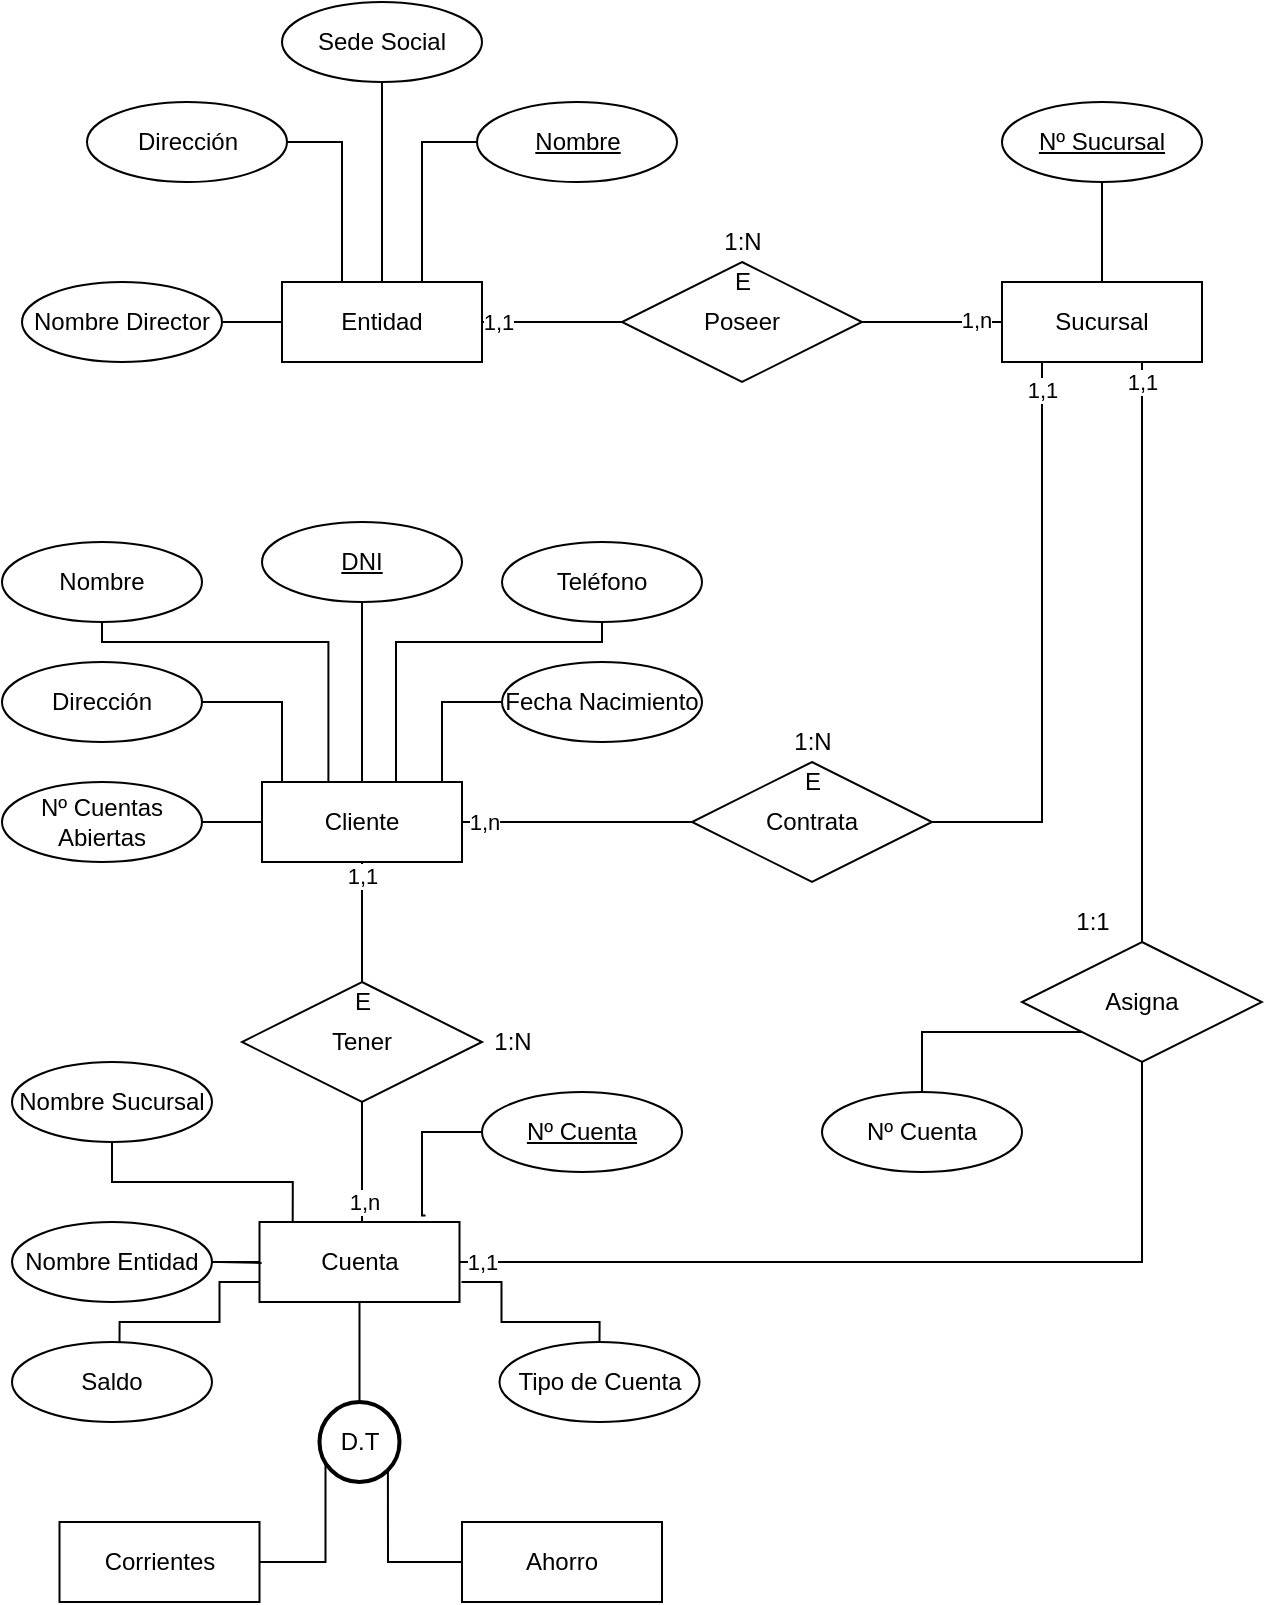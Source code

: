 <mxfile version="15.4.0" type="device"><diagram id="XCGAloLtSi7rDqqJteD5" name="Página-1"><mxGraphModel dx="2062" dy="822" grid="1" gridSize="10" guides="1" tooltips="1" connect="1" arrows="1" fold="1" page="1" pageScale="1" pageWidth="827" pageHeight="1169" math="0" shadow="0"><root><mxCell id="0"/><mxCell id="1" parent="0"/><mxCell id="G-fPauZQuuvaghsn9tJd-18" value="" style="edgeStyle=orthogonalEdgeStyle;rounded=0;orthogonalLoop=1;jettySize=auto;html=1;endArrow=none;endFill=0;" edge="1" parent="1" source="G-fPauZQuuvaghsn9tJd-1" target="G-fPauZQuuvaghsn9tJd-17"><mxGeometry relative="1" as="geometry"/></mxCell><mxCell id="G-fPauZQuuvaghsn9tJd-23" value="1,1" style="edgeLabel;html=1;align=center;verticalAlign=middle;resizable=0;points=[];" vertex="1" connectable="0" parent="G-fPauZQuuvaghsn9tJd-18"><mxGeometry x="-0.785" relative="1" as="geometry"><mxPoint as="offset"/></mxGeometry></mxCell><mxCell id="G-fPauZQuuvaghsn9tJd-32" value="" style="edgeStyle=orthogonalEdgeStyle;rounded=0;orthogonalLoop=1;jettySize=auto;html=1;endArrow=none;endFill=0;entryX=0;entryY=0.5;entryDx=0;entryDy=0;" edge="1" parent="1" source="G-fPauZQuuvaghsn9tJd-1" target="G-fPauZQuuvaghsn9tJd-29"><mxGeometry relative="1" as="geometry"><Array as="points"><mxPoint x="210" y="70"/></Array></mxGeometry></mxCell><mxCell id="G-fPauZQuuvaghsn9tJd-1" value="Entidad" style="whiteSpace=wrap;html=1;align=center;" vertex="1" parent="1"><mxGeometry x="140" y="140" width="100" height="40" as="geometry"/></mxCell><mxCell id="G-fPauZQuuvaghsn9tJd-2" value="Cliente" style="whiteSpace=wrap;html=1;align=center;" vertex="1" parent="1"><mxGeometry x="130" y="390" width="100" height="40" as="geometry"/></mxCell><mxCell id="G-fPauZQuuvaghsn9tJd-13" value="" style="edgeStyle=orthogonalEdgeStyle;rounded=0;orthogonalLoop=1;jettySize=auto;html=1;endArrow=none;endFill=0;entryX=0.5;entryY=1;entryDx=0;entryDy=0;" edge="1" parent="1" source="G-fPauZQuuvaghsn9tJd-3" target="G-fPauZQuuvaghsn9tJd-10"><mxGeometry relative="1" as="geometry"><mxPoint x="178.75" y="570" as="targetPoint"/><Array as="points"><mxPoint x="180" y="590"/><mxPoint x="180" y="590"/></Array></mxGeometry></mxCell><mxCell id="G-fPauZQuuvaghsn9tJd-14" value="1,n" style="edgeLabel;html=1;align=center;verticalAlign=middle;resizable=0;points=[];" vertex="1" connectable="0" parent="G-fPauZQuuvaghsn9tJd-13"><mxGeometry x="-0.642" y="-1" relative="1" as="geometry"><mxPoint as="offset"/></mxGeometry></mxCell><mxCell id="G-fPauZQuuvaghsn9tJd-21" value="" style="edgeStyle=orthogonalEdgeStyle;rounded=0;orthogonalLoop=1;jettySize=auto;html=1;endArrow=none;endFill=0;exitX=0.83;exitY=-0.08;exitDx=0;exitDy=0;exitPerimeter=0;" edge="1" parent="1" source="G-fPauZQuuvaghsn9tJd-3" target="G-fPauZQuuvaghsn9tJd-20"><mxGeometry relative="1" as="geometry"><Array as="points"><mxPoint x="210" y="607"/><mxPoint x="210" y="565"/></Array></mxGeometry></mxCell><mxCell id="G-fPauZQuuvaghsn9tJd-3" value="Cuenta" style="whiteSpace=wrap;html=1;align=center;" vertex="1" parent="1"><mxGeometry x="128.75" y="610" width="100" height="40" as="geometry"/></mxCell><mxCell id="G-fPauZQuuvaghsn9tJd-5" value="" style="edgeStyle=orthogonalEdgeStyle;rounded=0;orthogonalLoop=1;jettySize=auto;html=1;endArrow=none;endFill=0;exitX=0.5;exitY=0;exitDx=0;exitDy=0;exitPerimeter=0;" edge="1" parent="1" source="G-fPauZQuuvaghsn9tJd-57" target="G-fPauZQuuvaghsn9tJd-3"><mxGeometry relative="1" as="geometry"><mxPoint x="178.75" y="680" as="sourcePoint"/></mxGeometry></mxCell><mxCell id="G-fPauZQuuvaghsn9tJd-9" style="edgeStyle=orthogonalEdgeStyle;rounded=0;orthogonalLoop=1;jettySize=auto;html=1;endArrow=none;endFill=0;entryX=0.045;entryY=0.737;entryDx=0;entryDy=0;entryPerimeter=0;" edge="1" parent="1" source="G-fPauZQuuvaghsn9tJd-6" target="G-fPauZQuuvaghsn9tJd-57"><mxGeometry relative="1" as="geometry"><mxPoint x="162.22" y="722.24" as="targetPoint"/><Array as="points"><mxPoint x="81.75" y="780"/><mxPoint x="161.75" y="780"/><mxPoint x="161.75" y="729"/><mxPoint x="160.75" y="729"/></Array></mxGeometry></mxCell><mxCell id="G-fPauZQuuvaghsn9tJd-6" value="Corrientes" style="whiteSpace=wrap;html=1;align=center;" vertex="1" parent="1"><mxGeometry x="28.75" y="760" width="100" height="40" as="geometry"/></mxCell><mxCell id="G-fPauZQuuvaghsn9tJd-8" value="" style="edgeStyle=orthogonalEdgeStyle;rounded=0;orthogonalLoop=1;jettySize=auto;html=1;endArrow=none;endFill=0;exitX=0.435;exitY=0.025;exitDx=0;exitDy=0;exitPerimeter=0;entryX=0.855;entryY=0.855;entryDx=0;entryDy=0;entryPerimeter=0;" edge="1" parent="1" source="G-fPauZQuuvaghsn9tJd-7" target="G-fPauZQuuvaghsn9tJd-57"><mxGeometry relative="1" as="geometry"><mxPoint x="196.705" y="720.26" as="targetPoint"/><Array as="points"><mxPoint x="269.75" y="780"/><mxPoint x="192.75" y="780"/></Array></mxGeometry></mxCell><mxCell id="G-fPauZQuuvaghsn9tJd-7" value="Ahorro" style="whiteSpace=wrap;html=1;align=center;" vertex="1" parent="1"><mxGeometry x="230" y="760" width="100" height="40" as="geometry"/></mxCell><mxCell id="G-fPauZQuuvaghsn9tJd-11" value="" style="edgeStyle=orthogonalEdgeStyle;rounded=0;orthogonalLoop=1;jettySize=auto;html=1;endArrow=none;endFill=0;exitX=0.5;exitY=0;exitDx=0;exitDy=0;" edge="1" parent="1" source="G-fPauZQuuvaghsn9tJd-10" target="G-fPauZQuuvaghsn9tJd-2"><mxGeometry relative="1" as="geometry"/></mxCell><mxCell id="G-fPauZQuuvaghsn9tJd-15" value="1,1" style="edgeLabel;html=1;align=center;verticalAlign=middle;resizable=0;points=[];" vertex="1" connectable="0" parent="G-fPauZQuuvaghsn9tJd-11"><mxGeometry x="0.767" relative="1" as="geometry"><mxPoint as="offset"/></mxGeometry></mxCell><mxCell id="G-fPauZQuuvaghsn9tJd-10" value="Tener" style="shape=rhombus;perimeter=rhombusPerimeter;whiteSpace=wrap;html=1;align=center;" vertex="1" parent="1"><mxGeometry x="120" y="490" width="120" height="60" as="geometry"/></mxCell><mxCell id="G-fPauZQuuvaghsn9tJd-19" value="" style="edgeStyle=orthogonalEdgeStyle;rounded=0;orthogonalLoop=1;jettySize=auto;html=1;endArrow=none;endFill=0;" edge="1" parent="1" source="G-fPauZQuuvaghsn9tJd-16" target="G-fPauZQuuvaghsn9tJd-17"><mxGeometry relative="1" as="geometry"/></mxCell><mxCell id="G-fPauZQuuvaghsn9tJd-22" value="1,n" style="edgeLabel;html=1;align=center;verticalAlign=middle;resizable=0;points=[];" vertex="1" connectable="0" parent="G-fPauZQuuvaghsn9tJd-19"><mxGeometry x="-0.63" y="-1" relative="1" as="geometry"><mxPoint as="offset"/></mxGeometry></mxCell><mxCell id="G-fPauZQuuvaghsn9tJd-16" value="Sucursal" style="whiteSpace=wrap;html=1;align=center;" vertex="1" parent="1"><mxGeometry x="500" y="140" width="100" height="40" as="geometry"/></mxCell><mxCell id="G-fPauZQuuvaghsn9tJd-17" value="Poseer" style="shape=rhombus;perimeter=rhombusPerimeter;whiteSpace=wrap;html=1;align=center;" vertex="1" parent="1"><mxGeometry x="310" y="130" width="120" height="60" as="geometry"/></mxCell><mxCell id="G-fPauZQuuvaghsn9tJd-20" value="Nº Cuenta" style="ellipse;whiteSpace=wrap;html=1;align=center;fontStyle=4;" vertex="1" parent="1"><mxGeometry x="240" y="545" width="100" height="40" as="geometry"/></mxCell><mxCell id="G-fPauZQuuvaghsn9tJd-24" value="1:N" style="text;html=1;align=center;verticalAlign=middle;resizable=0;points=[];autosize=1;strokeColor=none;fillColor=none;" vertex="1" parent="1"><mxGeometry x="355" y="110" width="30" height="20" as="geometry"/></mxCell><mxCell id="G-fPauZQuuvaghsn9tJd-25" value="1:N" style="text;html=1;align=center;verticalAlign=middle;resizable=0;points=[];autosize=1;strokeColor=none;fillColor=none;" vertex="1" parent="1"><mxGeometry x="240" y="510" width="30" height="20" as="geometry"/></mxCell><mxCell id="G-fPauZQuuvaghsn9tJd-33" style="edgeStyle=orthogonalEdgeStyle;rounded=0;orthogonalLoop=1;jettySize=auto;html=1;entryX=0.5;entryY=0;entryDx=0;entryDy=0;endArrow=none;endFill=0;exitX=0.5;exitY=1;exitDx=0;exitDy=0;" edge="1" parent="1" source="G-fPauZQuuvaghsn9tJd-28" target="G-fPauZQuuvaghsn9tJd-1"><mxGeometry relative="1" as="geometry"><Array as="points"><mxPoint x="190" y="40"/></Array></mxGeometry></mxCell><mxCell id="G-fPauZQuuvaghsn9tJd-28" value="Sede Social" style="ellipse;whiteSpace=wrap;html=1;align=center;" vertex="1" parent="1"><mxGeometry x="140" width="100" height="40" as="geometry"/></mxCell><mxCell id="G-fPauZQuuvaghsn9tJd-29" value="&lt;u&gt;Nombre&lt;/u&gt;" style="ellipse;whiteSpace=wrap;html=1;align=center;" vertex="1" parent="1"><mxGeometry x="237.5" y="50" width="100" height="40" as="geometry"/></mxCell><mxCell id="G-fPauZQuuvaghsn9tJd-31" value="" style="edgeStyle=orthogonalEdgeStyle;rounded=0;orthogonalLoop=1;jettySize=auto;html=1;endArrow=none;endFill=0;" edge="1" parent="1" source="G-fPauZQuuvaghsn9tJd-30" target="G-fPauZQuuvaghsn9tJd-16"><mxGeometry relative="1" as="geometry"/></mxCell><mxCell id="G-fPauZQuuvaghsn9tJd-30" value="Nº Sucursal" style="ellipse;whiteSpace=wrap;html=1;align=center;fontStyle=4;" vertex="1" parent="1"><mxGeometry x="500" y="50" width="100" height="40" as="geometry"/></mxCell><mxCell id="G-fPauZQuuvaghsn9tJd-35" value="" style="edgeStyle=orthogonalEdgeStyle;rounded=0;orthogonalLoop=1;jettySize=auto;html=1;endArrow=none;endFill=0;" edge="1" parent="1" source="G-fPauZQuuvaghsn9tJd-34" target="G-fPauZQuuvaghsn9tJd-1"><mxGeometry relative="1" as="geometry"><Array as="points"><mxPoint x="170" y="70"/></Array></mxGeometry></mxCell><mxCell id="G-fPauZQuuvaghsn9tJd-34" value="Dirección" style="ellipse;whiteSpace=wrap;html=1;align=center;" vertex="1" parent="1"><mxGeometry x="42.5" y="50" width="100" height="40" as="geometry"/></mxCell><mxCell id="G-fPauZQuuvaghsn9tJd-37" style="edgeStyle=orthogonalEdgeStyle;rounded=0;orthogonalLoop=1;jettySize=auto;html=1;entryX=0;entryY=0.5;entryDx=0;entryDy=0;endArrow=none;endFill=0;" edge="1" parent="1" source="G-fPauZQuuvaghsn9tJd-36" target="G-fPauZQuuvaghsn9tJd-1"><mxGeometry relative="1" as="geometry"/></mxCell><mxCell id="G-fPauZQuuvaghsn9tJd-36" value="Nombre Director" style="ellipse;whiteSpace=wrap;html=1;align=center;" vertex="1" parent="1"><mxGeometry x="10" y="140" width="100" height="40" as="geometry"/></mxCell><mxCell id="G-fPauZQuuvaghsn9tJd-39" value="" style="edgeStyle=orthogonalEdgeStyle;rounded=0;orthogonalLoop=1;jettySize=auto;html=1;endArrow=none;endFill=0;" edge="1" parent="1" source="G-fPauZQuuvaghsn9tJd-38" target="G-fPauZQuuvaghsn9tJd-2"><mxGeometry relative="1" as="geometry"/></mxCell><mxCell id="G-fPauZQuuvaghsn9tJd-63" value="1,n" style="edgeLabel;html=1;align=center;verticalAlign=middle;resizable=0;points=[];" vertex="1" connectable="0" parent="G-fPauZQuuvaghsn9tJd-39"><mxGeometry x="0.806" relative="1" as="geometry"><mxPoint as="offset"/></mxGeometry></mxCell><mxCell id="G-fPauZQuuvaghsn9tJd-40" style="edgeStyle=orthogonalEdgeStyle;rounded=0;orthogonalLoop=1;jettySize=auto;html=1;endArrow=none;endFill=0;" edge="1" parent="1" source="G-fPauZQuuvaghsn9tJd-38"><mxGeometry relative="1" as="geometry"><mxPoint x="520" y="180" as="targetPoint"/><Array as="points"><mxPoint x="520" y="410"/><mxPoint x="520" y="180"/></Array></mxGeometry></mxCell><mxCell id="G-fPauZQuuvaghsn9tJd-62" value="1,1" style="edgeLabel;html=1;align=center;verticalAlign=middle;resizable=0;points=[];" vertex="1" connectable="0" parent="G-fPauZQuuvaghsn9tJd-40"><mxGeometry x="0.852" y="-1" relative="1" as="geometry"><mxPoint x="-1" y="-7" as="offset"/></mxGeometry></mxCell><mxCell id="G-fPauZQuuvaghsn9tJd-38" value="Contrata" style="shape=rhombus;perimeter=rhombusPerimeter;whiteSpace=wrap;html=1;align=center;" vertex="1" parent="1"><mxGeometry x="345" y="380" width="120" height="60" as="geometry"/></mxCell><mxCell id="G-fPauZQuuvaghsn9tJd-47" style="edgeStyle=orthogonalEdgeStyle;rounded=0;orthogonalLoop=1;jettySize=auto;html=1;entryX=0.75;entryY=0;entryDx=0;entryDy=0;endArrow=none;endFill=0;exitX=0;exitY=0.5;exitDx=0;exitDy=0;" edge="1" parent="1" source="G-fPauZQuuvaghsn9tJd-41" target="G-fPauZQuuvaghsn9tJd-2"><mxGeometry relative="1" as="geometry"><Array as="points"><mxPoint x="220" y="350"/><mxPoint x="220" y="390"/></Array></mxGeometry></mxCell><mxCell id="G-fPauZQuuvaghsn9tJd-41" value="Fecha Nacimiento" style="ellipse;whiteSpace=wrap;html=1;align=center;" vertex="1" parent="1"><mxGeometry x="250" y="330" width="100" height="40" as="geometry"/></mxCell><mxCell id="G-fPauZQuuvaghsn9tJd-45" style="edgeStyle=orthogonalEdgeStyle;rounded=0;orthogonalLoop=1;jettySize=auto;html=1;entryX=0.147;entryY=0.023;entryDx=0;entryDy=0;entryPerimeter=0;endArrow=none;endFill=0;" edge="1" parent="1" source="G-fPauZQuuvaghsn9tJd-42" target="G-fPauZQuuvaghsn9tJd-2"><mxGeometry relative="1" as="geometry"><Array as="points"><mxPoint x="140" y="350"/><mxPoint x="140" y="390"/><mxPoint x="145" y="390"/></Array></mxGeometry></mxCell><mxCell id="G-fPauZQuuvaghsn9tJd-42" value="Dirección" style="ellipse;whiteSpace=wrap;html=1;align=center;" vertex="1" parent="1"><mxGeometry y="330" width="100" height="40" as="geometry"/></mxCell><mxCell id="G-fPauZQuuvaghsn9tJd-46" value="" style="edgeStyle=orthogonalEdgeStyle;rounded=0;orthogonalLoop=1;jettySize=auto;html=1;endArrow=none;endFill=0;" edge="1" parent="1" source="G-fPauZQuuvaghsn9tJd-43" target="G-fPauZQuuvaghsn9tJd-2"><mxGeometry relative="1" as="geometry"/></mxCell><mxCell id="G-fPauZQuuvaghsn9tJd-43" value="DNI" style="ellipse;whiteSpace=wrap;html=1;align=center;fontStyle=4;" vertex="1" parent="1"><mxGeometry x="130" y="260" width="100" height="40" as="geometry"/></mxCell><mxCell id="G-fPauZQuuvaghsn9tJd-48" value="" style="edgeStyle=orthogonalEdgeStyle;rounded=0;orthogonalLoop=1;jettySize=auto;html=1;endArrow=none;endFill=0;" edge="1" parent="1" source="G-fPauZQuuvaghsn9tJd-44" target="G-fPauZQuuvaghsn9tJd-2"><mxGeometry relative="1" as="geometry"/></mxCell><mxCell id="G-fPauZQuuvaghsn9tJd-44" value="Nº Cuentas Abiertas" style="ellipse;whiteSpace=wrap;html=1;align=center;" vertex="1" parent="1"><mxGeometry y="390" width="100" height="40" as="geometry"/></mxCell><mxCell id="G-fPauZQuuvaghsn9tJd-50" value="" style="edgeStyle=orthogonalEdgeStyle;rounded=0;orthogonalLoop=1;jettySize=auto;html=1;endArrow=none;endFill=0;" edge="1" parent="1" target="G-fPauZQuuvaghsn9tJd-3"><mxGeometry relative="1" as="geometry"><mxPoint x="108.75" y="630" as="sourcePoint"/></mxGeometry></mxCell><mxCell id="G-fPauZQuuvaghsn9tJd-66" value="" style="edgeStyle=orthogonalEdgeStyle;rounded=0;orthogonalLoop=1;jettySize=auto;html=1;endArrow=none;endFill=0;" edge="1" parent="1" source="G-fPauZQuuvaghsn9tJd-49" target="G-fPauZQuuvaghsn9tJd-3"><mxGeometry relative="1" as="geometry"/></mxCell><mxCell id="G-fPauZQuuvaghsn9tJd-49" value="Nombre Entidad" style="ellipse;whiteSpace=wrap;html=1;align=center;" vertex="1" parent="1"><mxGeometry x="5" y="610" width="100" height="40" as="geometry"/></mxCell><mxCell id="G-fPauZQuuvaghsn9tJd-52" style="edgeStyle=orthogonalEdgeStyle;rounded=0;orthogonalLoop=1;jettySize=auto;html=1;entryX=1;entryY=0.75;entryDx=0;entryDy=0;endArrow=none;endFill=0;exitX=0.5;exitY=0;exitDx=0;exitDy=0;" edge="1" parent="1" source="G-fPauZQuuvaghsn9tJd-51"><mxGeometry relative="1" as="geometry"><mxPoint x="339.75" y="670" as="sourcePoint"/><mxPoint x="229.75" y="640" as="targetPoint"/><Array as="points"><mxPoint x="298.75" y="660"/><mxPoint x="249.75" y="660"/><mxPoint x="249.75" y="640"/></Array></mxGeometry></mxCell><mxCell id="G-fPauZQuuvaghsn9tJd-51" value="Tipo de Cuenta" style="ellipse;whiteSpace=wrap;html=1;align=center;" vertex="1" parent="1"><mxGeometry x="248.75" y="670" width="100" height="40" as="geometry"/></mxCell><mxCell id="G-fPauZQuuvaghsn9tJd-54" style="edgeStyle=orthogonalEdgeStyle;rounded=0;orthogonalLoop=1;jettySize=auto;html=1;entryX=0;entryY=0.75;entryDx=0;entryDy=0;endArrow=none;endFill=0;exitX=0.5;exitY=0;exitDx=0;exitDy=0;" edge="1" parent="1" target="G-fPauZQuuvaghsn9tJd-3"><mxGeometry relative="1" as="geometry"><mxPoint x="58.75" y="670" as="sourcePoint"/><Array as="points"><mxPoint x="58.75" y="660"/><mxPoint x="108.75" y="660"/><mxPoint x="108.75" y="640"/></Array></mxGeometry></mxCell><mxCell id="G-fPauZQuuvaghsn9tJd-53" value="Saldo" style="ellipse;whiteSpace=wrap;html=1;align=center;" vertex="1" parent="1"><mxGeometry x="5" y="670" width="100" height="40" as="geometry"/></mxCell><mxCell id="G-fPauZQuuvaghsn9tJd-56" style="edgeStyle=orthogonalEdgeStyle;rounded=0;orthogonalLoop=1;jettySize=auto;html=1;entryX=0.166;entryY=0.011;entryDx=0;entryDy=0;entryPerimeter=0;endArrow=none;endFill=0;exitX=0.5;exitY=1;exitDx=0;exitDy=0;" edge="1" parent="1" source="G-fPauZQuuvaghsn9tJd-55" target="G-fPauZQuuvaghsn9tJd-3"><mxGeometry relative="1" as="geometry"><mxPoint x="108.75" y="570" as="sourcePoint"/></mxGeometry></mxCell><mxCell id="G-fPauZQuuvaghsn9tJd-55" value="Nombre Sucursal" style="ellipse;whiteSpace=wrap;html=1;align=center;" vertex="1" parent="1"><mxGeometry x="5" y="530" width="100" height="40" as="geometry"/></mxCell><mxCell id="G-fPauZQuuvaghsn9tJd-57" value="D.T" style="strokeWidth=2;html=1;shape=mxgraph.flowchart.start_2;whiteSpace=wrap;" vertex="1" parent="1"><mxGeometry x="158.75" y="700" width="40" height="40" as="geometry"/></mxCell><mxCell id="G-fPauZQuuvaghsn9tJd-59" style="edgeStyle=orthogonalEdgeStyle;rounded=0;orthogonalLoop=1;jettySize=auto;html=1;entryX=0.332;entryY=-0.001;entryDx=0;entryDy=0;entryPerimeter=0;endArrow=none;endFill=0;" edge="1" parent="1" source="G-fPauZQuuvaghsn9tJd-58" target="G-fPauZQuuvaghsn9tJd-2"><mxGeometry relative="1" as="geometry"><Array as="points"><mxPoint x="50" y="320"/><mxPoint x="163" y="320"/></Array></mxGeometry></mxCell><mxCell id="G-fPauZQuuvaghsn9tJd-58" value="Nombre" style="ellipse;whiteSpace=wrap;html=1;align=center;" vertex="1" parent="1"><mxGeometry y="270" width="100" height="40" as="geometry"/></mxCell><mxCell id="G-fPauZQuuvaghsn9tJd-61" style="edgeStyle=orthogonalEdgeStyle;rounded=0;orthogonalLoop=1;jettySize=auto;html=1;entryX=0.67;entryY=-0.001;entryDx=0;entryDy=0;entryPerimeter=0;endArrow=none;endFill=0;" edge="1" parent="1" source="G-fPauZQuuvaghsn9tJd-60" target="G-fPauZQuuvaghsn9tJd-2"><mxGeometry relative="1" as="geometry"><Array as="points"><mxPoint x="300" y="320"/><mxPoint x="197" y="320"/></Array></mxGeometry></mxCell><mxCell id="G-fPauZQuuvaghsn9tJd-60" value="Teléfono" style="ellipse;whiteSpace=wrap;html=1;align=center;" vertex="1" parent="1"><mxGeometry x="250" y="270" width="100" height="40" as="geometry"/></mxCell><mxCell id="G-fPauZQuuvaghsn9tJd-64" value="1:N" style="text;html=1;align=center;verticalAlign=middle;resizable=0;points=[];autosize=1;strokeColor=none;fillColor=none;" vertex="1" parent="1"><mxGeometry x="390" y="360" width="30" height="20" as="geometry"/></mxCell><mxCell id="G-fPauZQuuvaghsn9tJd-65" value="E" style="text;html=1;align=center;verticalAlign=middle;resizable=0;points=[];autosize=1;strokeColor=none;fillColor=none;" vertex="1" parent="1"><mxGeometry x="170" y="490" width="20" height="20" as="geometry"/></mxCell><mxCell id="G-fPauZQuuvaghsn9tJd-67" value="E" style="text;html=1;align=center;verticalAlign=middle;resizable=0;points=[];autosize=1;strokeColor=none;fillColor=none;" vertex="1" parent="1"><mxGeometry x="360" y="130" width="20" height="20" as="geometry"/></mxCell><mxCell id="G-fPauZQuuvaghsn9tJd-68" value="E" style="text;html=1;align=center;verticalAlign=middle;resizable=0;points=[];autosize=1;strokeColor=none;fillColor=none;" vertex="1" parent="1"><mxGeometry x="395" y="380" width="20" height="20" as="geometry"/></mxCell><mxCell id="G-fPauZQuuvaghsn9tJd-72" value="" style="edgeStyle=orthogonalEdgeStyle;rounded=0;orthogonalLoop=1;jettySize=auto;html=1;endArrow=none;endFill=0;" edge="1" parent="1" target="G-fPauZQuuvaghsn9tJd-70"><mxGeometry relative="1" as="geometry"><mxPoint x="570" y="180" as="sourcePoint"/><Array as="points"><mxPoint x="570" y="340"/><mxPoint x="570" y="340"/></Array></mxGeometry></mxCell><mxCell id="G-fPauZQuuvaghsn9tJd-76" value="1,1" style="edgeLabel;html=1;align=center;verticalAlign=middle;resizable=0;points=[];" vertex="1" connectable="0" parent="G-fPauZQuuvaghsn9tJd-72"><mxGeometry x="-0.675" y="-1" relative="1" as="geometry"><mxPoint x="1" y="-37" as="offset"/></mxGeometry></mxCell><mxCell id="G-fPauZQuuvaghsn9tJd-70" value="Asigna" style="shape=rhombus;perimeter=rhombusPerimeter;whiteSpace=wrap;html=1;align=center;" vertex="1" parent="1"><mxGeometry x="510" y="470" width="120" height="60" as="geometry"/></mxCell><mxCell id="G-fPauZQuuvaghsn9tJd-73" value="" style="edgeStyle=orthogonalEdgeStyle;rounded=0;orthogonalLoop=1;jettySize=auto;html=1;endArrow=none;endFill=0;exitX=1;exitY=0.5;exitDx=0;exitDy=0;entryX=0.5;entryY=1;entryDx=0;entryDy=0;" edge="1" parent="1" source="G-fPauZQuuvaghsn9tJd-3" target="G-fPauZQuuvaghsn9tJd-70"><mxGeometry relative="1" as="geometry"><mxPoint x="437.5" y="640.059" as="sourcePoint"/><mxPoint x="560" y="490" as="targetPoint"/></mxGeometry></mxCell><mxCell id="G-fPauZQuuvaghsn9tJd-78" value="1,1" style="edgeLabel;html=1;align=center;verticalAlign=middle;resizable=0;points=[];" vertex="1" connectable="0" parent="G-fPauZQuuvaghsn9tJd-73"><mxGeometry x="-0.226" y="1" relative="1" as="geometry"><mxPoint x="-160" y="1" as="offset"/></mxGeometry></mxCell><mxCell id="G-fPauZQuuvaghsn9tJd-75" style="edgeStyle=orthogonalEdgeStyle;rounded=0;orthogonalLoop=1;jettySize=auto;html=1;entryX=0;entryY=1;entryDx=0;entryDy=0;endArrow=none;endFill=0;exitX=0.5;exitY=0;exitDx=0;exitDy=0;" edge="1" parent="1" source="G-fPauZQuuvaghsn9tJd-74" target="G-fPauZQuuvaghsn9tJd-70"><mxGeometry relative="1" as="geometry"><Array as="points"><mxPoint x="460" y="515"/></Array></mxGeometry></mxCell><mxCell id="G-fPauZQuuvaghsn9tJd-74" value="Nº Cuenta" style="ellipse;whiteSpace=wrap;html=1;align=center;" vertex="1" parent="1"><mxGeometry x="410" y="545" width="100" height="40" as="geometry"/></mxCell><mxCell id="G-fPauZQuuvaghsn9tJd-79" value="1:1" style="text;html=1;align=center;verticalAlign=middle;resizable=0;points=[];autosize=1;strokeColor=none;fillColor=none;" vertex="1" parent="1"><mxGeometry x="530" y="450" width="30" height="20" as="geometry"/></mxCell></root></mxGraphModel></diagram></mxfile>